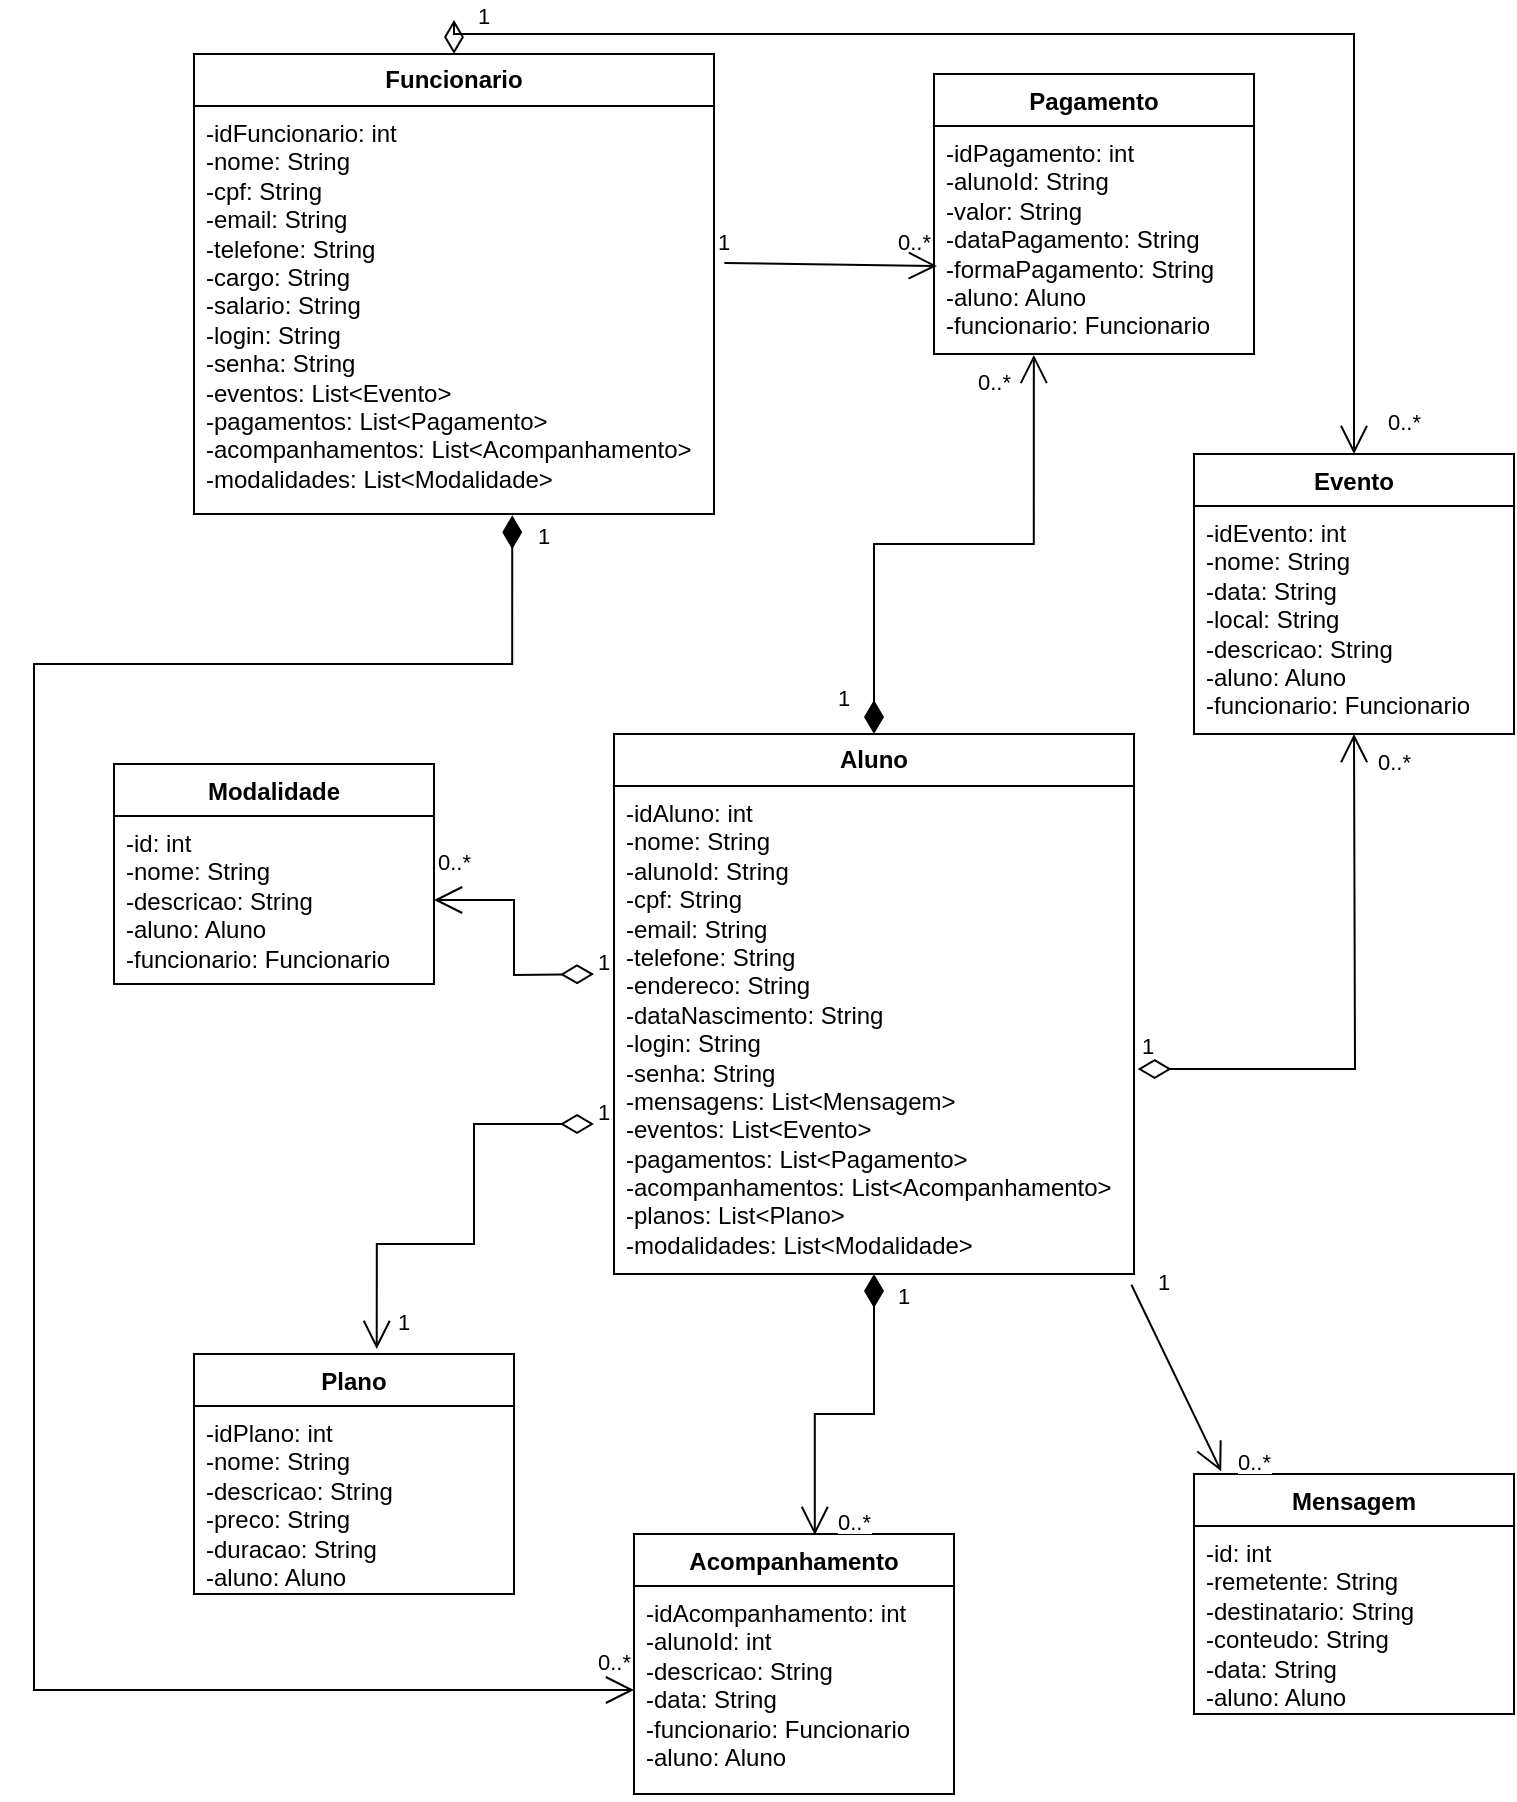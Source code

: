 <mxfile version="27.1.6">
  <diagram name="Página-1" id="Scu59JpWnJJZ3ueE6EMM">
    <mxGraphModel grid="1" page="1" gridSize="10" guides="1" tooltips="1" connect="1" arrows="1" fold="1" pageScale="1" pageWidth="3300" pageHeight="4681" math="0" shadow="0">
      <root>
        <mxCell id="0" />
        <mxCell id="1" parent="0" />
        <mxCell id="kSgaiTKBvOXbdOTv3FqE-1" value="&lt;span style=&quot;font-weight: 700;&quot;&gt;Aluno&lt;/span&gt;" style="swimlane;fontStyle=0;childLayout=stackLayout;horizontal=1;startSize=26;fillColor=none;horizontalStack=0;resizeParent=1;resizeParentMax=0;resizeLast=0;collapsible=1;marginBottom=0;whiteSpace=wrap;html=1;" vertex="1" parent="1">
          <mxGeometry x="-2380" y="1040" width="260" height="270" as="geometry" />
        </mxCell>
        <mxCell id="8Mpb3pGYkRyZEZBkAVBa-14" value="1" style="endArrow=open;html=1;endSize=12;startArrow=diamondThin;startSize=14;startFill=0;edgeStyle=orthogonalEdgeStyle;align=left;verticalAlign=bottom;rounded=0;exitX=1.007;exitY=0.58;exitDx=0;exitDy=0;exitPerimeter=0;" edge="1" parent="kSgaiTKBvOXbdOTv3FqE-1" source="kSgaiTKBvOXbdOTv3FqE-2">
          <mxGeometry x="-1" y="3" relative="1" as="geometry">
            <mxPoint x="150" y="134.64" as="sourcePoint" />
            <mxPoint x="370" as="targetPoint" />
          </mxGeometry>
        </mxCell>
        <mxCell id="kSgaiTKBvOXbdOTv3FqE-2" value="&lt;div&gt;&lt;div&gt;-idAluno: int&lt;/div&gt;&lt;div&gt;-nome: String&lt;/div&gt;&lt;div&gt;-alunoId: String&lt;/div&gt;&lt;div&gt;-cpf: String&lt;/div&gt;&lt;div&gt;-email: String&lt;/div&gt;&lt;div&gt;-telefone: String&lt;/div&gt;&lt;div&gt;-endereco: String&lt;/div&gt;&lt;div&gt;-dataNascimento: String&lt;/div&gt;&lt;div&gt;-login: String&lt;/div&gt;&lt;div&gt;-senha: String&lt;/div&gt;&lt;div&gt;-mensagens: List&amp;lt;Mensagem&amp;gt;&lt;/div&gt;&lt;div&gt;-eventos: List&amp;lt;Evento&amp;gt;&lt;/div&gt;&lt;div&gt;-pagamentos: List&amp;lt;Pagamento&amp;gt;&lt;/div&gt;&lt;div&gt;-acompanhamentos: List&amp;lt;Acompanhamento&amp;gt;&lt;/div&gt;&lt;div&gt;-planos: List&amp;lt;Plano&amp;gt;&lt;/div&gt;&lt;div&gt;-modalidades: List&amp;lt;Modalidade&amp;gt;&lt;/div&gt;&lt;/div&gt;" style="text;strokeColor=none;fillColor=none;align=left;verticalAlign=top;spacingLeft=4;spacingRight=4;overflow=hidden;rotatable=0;points=[[0,0.5],[1,0.5]];portConstraint=eastwest;whiteSpace=wrap;html=1;" vertex="1" parent="kSgaiTKBvOXbdOTv3FqE-1">
          <mxGeometry y="26" width="260" height="244" as="geometry" />
        </mxCell>
        <mxCell id="kSgaiTKBvOXbdOTv3FqE-10" value="&lt;b&gt;Funcionario&lt;/b&gt;" style="swimlane;fontStyle=0;childLayout=stackLayout;horizontal=1;startSize=26;fillColor=none;horizontalStack=0;resizeParent=1;resizeParentMax=0;resizeLast=0;collapsible=1;marginBottom=0;whiteSpace=wrap;html=1;" vertex="1" parent="1">
          <mxGeometry x="-2590" y="700" width="260" height="230" as="geometry" />
        </mxCell>
        <mxCell id="kSgaiTKBvOXbdOTv3FqE-11" value="&lt;div&gt;-idFuncionario: int&lt;/div&gt;&lt;div&gt;-nome: String&lt;/div&gt;&lt;div&gt;-cpf: String&lt;/div&gt;&lt;div&gt;-email: String&lt;/div&gt;&lt;div&gt;-telefone: String&lt;/div&gt;&lt;div&gt;-cargo: String&lt;/div&gt;&lt;div&gt;-salario: String&lt;/div&gt;&lt;div&gt;-login: String&lt;/div&gt;&lt;div&gt;-senha: String&lt;/div&gt;&lt;div&gt;-eventos: List&amp;lt;Evento&amp;gt;&lt;/div&gt;&lt;div&gt;-pagamentos: List&amp;lt;Pagamento&amp;gt;&lt;/div&gt;&lt;div&gt;-acompanhamentos: List&amp;lt;Acompanhamento&amp;gt;&lt;/div&gt;&lt;div&gt;-modalidades: List&amp;lt;Modalidade&amp;gt;&lt;/div&gt;" style="text;strokeColor=none;fillColor=none;align=left;verticalAlign=top;spacingLeft=4;spacingRight=4;overflow=hidden;rotatable=0;points=[[0,0.5],[1,0.5]];portConstraint=eastwest;whiteSpace=wrap;html=1;" vertex="1" parent="kSgaiTKBvOXbdOTv3FqE-10">
          <mxGeometry y="26" width="260" height="204" as="geometry" />
        </mxCell>
        <mxCell id="kSgaiTKBvOXbdOTv3FqE-14" value="Mensagem" style="swimlane;fontStyle=1;align=center;verticalAlign=top;childLayout=stackLayout;horizontal=1;startSize=26;horizontalStack=0;resizeParent=1;resizeParentMax=0;resizeLast=0;collapsible=1;marginBottom=0;whiteSpace=wrap;html=1;" vertex="1" parent="1">
          <mxGeometry x="-2090" y="1410" width="160" height="120" as="geometry" />
        </mxCell>
        <mxCell id="kSgaiTKBvOXbdOTv3FqE-15" value="&lt;div&gt;-id: int&lt;/div&gt;&lt;div&gt;-remetente: String&lt;/div&gt;&lt;div&gt;-destinatario: String&lt;/div&gt;&lt;div&gt;-conteudo: String&lt;/div&gt;&lt;div&gt;-data: String&lt;/div&gt;&lt;div&gt;-aluno: Aluno&lt;/div&gt;" style="text;strokeColor=none;fillColor=none;align=left;verticalAlign=top;spacingLeft=4;spacingRight=4;overflow=hidden;rotatable=0;points=[[0,0.5],[1,0.5]];portConstraint=eastwest;whiteSpace=wrap;html=1;" vertex="1" parent="kSgaiTKBvOXbdOTv3FqE-14">
          <mxGeometry y="26" width="160" height="94" as="geometry" />
        </mxCell>
        <mxCell id="kSgaiTKBvOXbdOTv3FqE-19" value="Evento" style="swimlane;fontStyle=1;align=center;verticalAlign=top;childLayout=stackLayout;horizontal=1;startSize=26;horizontalStack=0;resizeParent=1;resizeParentMax=0;resizeLast=0;collapsible=1;marginBottom=0;whiteSpace=wrap;html=1;" vertex="1" parent="1">
          <mxGeometry x="-2090" y="900" width="160" height="140" as="geometry" />
        </mxCell>
        <mxCell id="kSgaiTKBvOXbdOTv3FqE-20" value="&lt;div&gt;-idEvento: int&lt;/div&gt;&lt;div&gt;-nome: String&lt;/div&gt;&lt;div&gt;-data: String&lt;/div&gt;&lt;div&gt;-local: String&lt;/div&gt;&lt;div&gt;-descricao: String&lt;/div&gt;&lt;div&gt;-aluno: Aluno&lt;/div&gt;&lt;div&gt;-funcionario: Funcionario&lt;/div&gt;" style="text;strokeColor=none;fillColor=none;align=left;verticalAlign=top;spacingLeft=4;spacingRight=4;overflow=hidden;rotatable=0;points=[[0,0.5],[1,0.5]];portConstraint=eastwest;whiteSpace=wrap;html=1;" vertex="1" parent="kSgaiTKBvOXbdOTv3FqE-19">
          <mxGeometry y="26" width="160" height="114" as="geometry" />
        </mxCell>
        <mxCell id="kSgaiTKBvOXbdOTv3FqE-24" value="Pagamento" style="swimlane;fontStyle=1;align=center;verticalAlign=top;childLayout=stackLayout;horizontal=1;startSize=26;horizontalStack=0;resizeParent=1;resizeParentMax=0;resizeLast=0;collapsible=1;marginBottom=0;whiteSpace=wrap;html=1;" vertex="1" parent="1">
          <mxGeometry x="-2220" y="710" width="160" height="140" as="geometry" />
        </mxCell>
        <mxCell id="kSgaiTKBvOXbdOTv3FqE-25" value="&lt;div&gt;-idPagamento: int&lt;/div&gt;&lt;div&gt;-alunoId: String&lt;/div&gt;&lt;div&gt;-valor: String&lt;/div&gt;&lt;div&gt;-dataPagamento: String&lt;/div&gt;&lt;div&gt;-formaPagamento: String&lt;/div&gt;&lt;div&gt;-aluno: Aluno&lt;/div&gt;&lt;div&gt;-funcionario: Funcionario&lt;/div&gt;" style="text;strokeColor=none;fillColor=none;align=left;verticalAlign=top;spacingLeft=4;spacingRight=4;overflow=hidden;rotatable=0;points=[[0,0.5],[1,0.5]];portConstraint=eastwest;whiteSpace=wrap;html=1;" vertex="1" parent="kSgaiTKBvOXbdOTv3FqE-24">
          <mxGeometry y="26" width="160" height="114" as="geometry" />
        </mxCell>
        <mxCell id="kSgaiTKBvOXbdOTv3FqE-28" value="Modalidade" style="swimlane;fontStyle=1;align=center;verticalAlign=top;childLayout=stackLayout;horizontal=1;startSize=26;horizontalStack=0;resizeParent=1;resizeParentMax=0;resizeLast=0;collapsible=1;marginBottom=0;whiteSpace=wrap;html=1;" vertex="1" parent="1">
          <mxGeometry x="-2630" y="1055" width="160" height="110" as="geometry" />
        </mxCell>
        <mxCell id="kSgaiTKBvOXbdOTv3FqE-29" value="&lt;div&gt;-id: int&lt;/div&gt;&lt;div&gt;-nome: String&lt;/div&gt;&lt;div&gt;-descricao: String&lt;/div&gt;&lt;div&gt;-aluno: Aluno&lt;/div&gt;&lt;div&gt;-funcionario: Funcionario&lt;/div&gt;" style="text;strokeColor=none;fillColor=none;align=left;verticalAlign=top;spacingLeft=4;spacingRight=4;overflow=hidden;rotatable=0;points=[[0,0.5],[1,0.5]];portConstraint=eastwest;whiteSpace=wrap;html=1;" vertex="1" parent="kSgaiTKBvOXbdOTv3FqE-28">
          <mxGeometry y="26" width="160" height="84" as="geometry" />
        </mxCell>
        <mxCell id="kSgaiTKBvOXbdOTv3FqE-32" value="Plano" style="swimlane;fontStyle=1;align=center;verticalAlign=top;childLayout=stackLayout;horizontal=1;startSize=26;horizontalStack=0;resizeParent=1;resizeParentMax=0;resizeLast=0;collapsible=1;marginBottom=0;whiteSpace=wrap;html=1;" vertex="1" parent="1">
          <mxGeometry x="-2590" y="1350" width="160" height="120" as="geometry" />
        </mxCell>
        <mxCell id="kSgaiTKBvOXbdOTv3FqE-33" value="&lt;div&gt;-idPlano: int&lt;/div&gt;&lt;div&gt;-nome: String&lt;/div&gt;&lt;div&gt;-descricao: String&lt;/div&gt;&lt;div&gt;-preco: String&lt;/div&gt;&lt;div&gt;-duracao: String&lt;/div&gt;&lt;div&gt;-aluno: Aluno&lt;/div&gt;" style="text;strokeColor=none;fillColor=none;align=left;verticalAlign=top;spacingLeft=4;spacingRight=4;overflow=hidden;rotatable=0;points=[[0,0.5],[1,0.5]];portConstraint=eastwest;whiteSpace=wrap;html=1;" vertex="1" parent="kSgaiTKBvOXbdOTv3FqE-32">
          <mxGeometry y="26" width="160" height="94" as="geometry" />
        </mxCell>
        <mxCell id="kSgaiTKBvOXbdOTv3FqE-36" value="Acompanhamento" style="swimlane;fontStyle=1;align=center;verticalAlign=top;childLayout=stackLayout;horizontal=1;startSize=26;horizontalStack=0;resizeParent=1;resizeParentMax=0;resizeLast=0;collapsible=1;marginBottom=0;whiteSpace=wrap;html=1;" vertex="1" parent="1">
          <mxGeometry x="-2370" y="1440" width="160" height="130" as="geometry" />
        </mxCell>
        <mxCell id="kSgaiTKBvOXbdOTv3FqE-37" value="&lt;div&gt;-idAcompanhamento: int&lt;/div&gt;&lt;div&gt;-alunoId: int&amp;nbsp;&lt;/div&gt;&lt;div&gt;-descricao: String&lt;/div&gt;&lt;div&gt;-data: String&lt;/div&gt;&lt;div&gt;-funcionario: Funcionario&lt;/div&gt;&lt;div&gt;-aluno: Aluno&lt;/div&gt;" style="text;strokeColor=none;fillColor=none;align=left;verticalAlign=top;spacingLeft=4;spacingRight=4;overflow=hidden;rotatable=0;points=[[0,0.5],[1,0.5]];portConstraint=eastwest;whiteSpace=wrap;html=1;" vertex="1" parent="kSgaiTKBvOXbdOTv3FqE-36">
          <mxGeometry y="26" width="160" height="104" as="geometry" />
        </mxCell>
        <mxCell id="8Mpb3pGYkRyZEZBkAVBa-1" value="1" style="endArrow=open;html=1;endSize=12;startArrow=diamondThin;startSize=14;startFill=1;edgeStyle=orthogonalEdgeStyle;align=left;verticalAlign=bottom;rounded=0;exitX=0.5;exitY=0;exitDx=0;exitDy=0;entryX=0.312;entryY=1.004;entryDx=0;entryDy=0;entryPerimeter=0;" edge="1" parent="1" source="kSgaiTKBvOXbdOTv3FqE-1" target="kSgaiTKBvOXbdOTv3FqE-25">
          <mxGeometry x="-0.928" y="20" relative="1" as="geometry">
            <mxPoint x="-2440" y="1270" as="sourcePoint" />
            <mxPoint x="-2280" y="1270" as="targetPoint" />
            <mxPoint as="offset" />
          </mxGeometry>
        </mxCell>
        <mxCell id="8Mpb3pGYkRyZEZBkAVBa-3" value="&lt;span style=&quot;font-size: 11px; text-wrap-mode: nowrap; background-color: rgb(255, 255, 255);&quot;&gt;0..*&lt;/span&gt;" style="text;whiteSpace=wrap;html=1;" vertex="1" parent="1">
          <mxGeometry x="-2200" y="850" width="10" height="20" as="geometry" />
        </mxCell>
        <mxCell id="8Mpb3pGYkRyZEZBkAVBa-5" value="1" style="endArrow=open;html=1;endSize=12;startArrow=diamondThin;startSize=14;startFill=1;edgeStyle=orthogonalEdgeStyle;align=left;verticalAlign=bottom;rounded=0;entryX=0.565;entryY=0.004;entryDx=0;entryDy=0;entryPerimeter=0;exitX=0.5;exitY=1;exitDx=0;exitDy=0;exitPerimeter=0;" edge="1" parent="1" source="kSgaiTKBvOXbdOTv3FqE-2" target="kSgaiTKBvOXbdOTv3FqE-36">
          <mxGeometry x="-0.75" y="10" relative="1" as="geometry">
            <mxPoint x="-2370" y="1250" as="sourcePoint" />
            <mxPoint x="-2210" y="1250" as="targetPoint" />
            <Array as="points">
              <mxPoint x="-2250" y="1380" />
              <mxPoint x="-2280" y="1380" />
            </Array>
            <mxPoint as="offset" />
          </mxGeometry>
        </mxCell>
        <mxCell id="8Mpb3pGYkRyZEZBkAVBa-6" value="&lt;span style=&quot;color: rgb(0, 0, 0); font-family: Helvetica; font-size: 11px; font-style: normal; font-variant-ligatures: normal; font-variant-caps: normal; font-weight: 400; letter-spacing: normal; orphans: 2; text-align: left; text-indent: 0px; text-transform: none; widows: 2; word-spacing: 0px; -webkit-text-stroke-width: 0px; white-space: nowrap; background-color: rgb(255, 255, 255); text-decoration-thickness: initial; text-decoration-style: initial; text-decoration-color: initial; float: none; display: inline !important;&quot;&gt;0..*&lt;/span&gt;" style="text;whiteSpace=wrap;html=1;" vertex="1" parent="1">
          <mxGeometry x="-2270" y="1420" width="20" height="20" as="geometry" />
        </mxCell>
        <mxCell id="8Mpb3pGYkRyZEZBkAVBa-9" value="&lt;span style=&quot;color: rgb(0, 0, 0); font-family: Helvetica; font-size: 11px; font-style: normal; font-variant-ligatures: normal; font-variant-caps: normal; font-weight: 400; letter-spacing: normal; orphans: 2; text-align: left; text-indent: 0px; text-transform: none; widows: 2; word-spacing: 0px; -webkit-text-stroke-width: 0px; white-space: nowrap; background-color: rgb(255, 255, 255); text-decoration-thickness: initial; text-decoration-style: initial; text-decoration-color: initial; float: none; display: inline !important;&quot;&gt;0..*&lt;/span&gt;" style="text;whiteSpace=wrap;html=1;" vertex="1" parent="1">
          <mxGeometry x="-2000" y="1040" width="20" height="20" as="geometry" />
        </mxCell>
        <mxCell id="8Mpb3pGYkRyZEZBkAVBa-12" value="&lt;span style=&quot;color: rgb(0, 0, 0); font-family: Helvetica; font-size: 11px; font-style: normal; font-variant-ligatures: normal; font-variant-caps: normal; font-weight: 400; letter-spacing: normal; orphans: 2; text-align: left; text-indent: 0px; text-transform: none; widows: 2; word-spacing: 0px; -webkit-text-stroke-width: 0px; white-space: nowrap; background-color: rgb(255, 255, 255); text-decoration-thickness: initial; text-decoration-style: initial; text-decoration-color: initial; float: none; display: inline !important;&quot;&gt;1&lt;/span&gt;" style="text;whiteSpace=wrap;html=1;" vertex="1" parent="1">
          <mxGeometry x="-2490" y="1320" width="20" height="20" as="geometry" />
        </mxCell>
        <mxCell id="8Mpb3pGYkRyZEZBkAVBa-13" value="1" style="endArrow=open;html=1;endSize=12;startArrow=diamondThin;startSize=14;startFill=0;edgeStyle=orthogonalEdgeStyle;align=left;verticalAlign=bottom;rounded=0;exitX=1;exitY=0.75;exitDx=0;exitDy=0;entryX=0.571;entryY=-0.021;entryDx=0;entryDy=0;entryPerimeter=0;" edge="1" parent="1" target="kSgaiTKBvOXbdOTv3FqE-32">
          <mxGeometry x="-1" y="3" relative="1" as="geometry">
            <mxPoint x="-2390" y="1235" as="sourcePoint" />
            <mxPoint x="-2190" y="1050" as="targetPoint" />
            <Array as="points">
              <mxPoint x="-2450" y="1235" />
              <mxPoint x="-2450" y="1295" />
              <mxPoint x="-2499" y="1295" />
            </Array>
          </mxGeometry>
        </mxCell>
        <mxCell id="8Mpb3pGYkRyZEZBkAVBa-16" value="1" style="endArrow=open;html=1;endSize=12;startArrow=diamondThin;startSize=14;startFill=0;edgeStyle=orthogonalEdgeStyle;align=left;verticalAlign=bottom;rounded=0;entryX=1;entryY=0.5;entryDx=0;entryDy=0;" edge="1" parent="1" target="kSgaiTKBvOXbdOTv3FqE-29">
          <mxGeometry x="-1" y="3" relative="1" as="geometry">
            <mxPoint x="-2390" y="1160" as="sourcePoint" />
            <mxPoint x="-2260" y="1210" as="targetPoint" />
          </mxGeometry>
        </mxCell>
        <mxCell id="8Mpb3pGYkRyZEZBkAVBa-17" value="&lt;span style=&quot;color: rgb(0, 0, 0); font-family: Helvetica; font-size: 11px; font-style: normal; font-variant-ligatures: normal; font-variant-caps: normal; font-weight: 400; letter-spacing: normal; orphans: 2; text-align: left; text-indent: 0px; text-transform: none; widows: 2; word-spacing: 0px; -webkit-text-stroke-width: 0px; white-space: nowrap; background-color: rgb(255, 255, 255); text-decoration-thickness: initial; text-decoration-style: initial; text-decoration-color: initial; float: none; display: inline !important;&quot;&gt;0..*&lt;/span&gt;" style="text;whiteSpace=wrap;html=1;" vertex="1" parent="1">
          <mxGeometry x="-2470" y="1090" width="20" height="20" as="geometry" />
        </mxCell>
        <mxCell id="8Mpb3pGYkRyZEZBkAVBa-21" value="&lt;span style=&quot;color: rgb(0, 0, 0); font-family: Helvetica; font-size: 11px; font-style: normal; font-variant-ligatures: normal; font-variant-caps: normal; font-weight: 400; letter-spacing: normal; orphans: 2; text-align: left; text-indent: 0px; text-transform: none; widows: 2; word-spacing: 0px; -webkit-text-stroke-width: 0px; white-space: nowrap; background-color: rgb(255, 255, 255); text-decoration-thickness: initial; text-decoration-style: initial; text-decoration-color: initial; display: inline !important; float: none;&quot;&gt;1&lt;/span&gt;" style="text;whiteSpace=wrap;html=1;" vertex="1" parent="1">
          <mxGeometry x="-2330" y="780" width="20" height="20" as="geometry" />
        </mxCell>
        <mxCell id="8Mpb3pGYkRyZEZBkAVBa-22" value="&lt;span style=&quot;color: rgb(0, 0, 0); font-family: Helvetica; font-size: 11px; font-style: normal; font-variant-ligatures: normal; font-variant-caps: normal; font-weight: 400; letter-spacing: normal; orphans: 2; text-align: left; text-indent: 0px; text-transform: none; widows: 2; word-spacing: 0px; -webkit-text-stroke-width: 0px; white-space: nowrap; background-color: rgb(255, 255, 255); text-decoration-thickness: initial; text-decoration-style: initial; text-decoration-color: initial; float: none; display: inline !important;&quot;&gt;0..*&lt;/span&gt;" style="text;whiteSpace=wrap;html=1;" vertex="1" parent="1">
          <mxGeometry x="-2240" y="780" width="20" height="20" as="geometry" />
        </mxCell>
        <mxCell id="8Mpb3pGYkRyZEZBkAVBa-23" value="" style="endArrow=open;endFill=1;endSize=12;html=1;rounded=0;exitX=1.02;exitY=0.385;exitDx=0;exitDy=0;exitPerimeter=0;entryX=0.009;entryY=0.614;entryDx=0;entryDy=0;entryPerimeter=0;" edge="1" parent="1" source="kSgaiTKBvOXbdOTv3FqE-11" target="kSgaiTKBvOXbdOTv3FqE-25">
          <mxGeometry width="160" relative="1" as="geometry">
            <mxPoint x="-2370" y="1140" as="sourcePoint" />
            <mxPoint x="-2210" y="1140" as="targetPoint" />
          </mxGeometry>
        </mxCell>
        <mxCell id="8Mpb3pGYkRyZEZBkAVBa-25" value="1" style="endArrow=open;html=1;endSize=12;startArrow=diamondThin;startSize=14;startFill=1;edgeStyle=orthogonalEdgeStyle;align=left;verticalAlign=bottom;rounded=0;exitX=0.612;exitY=1.003;exitDx=0;exitDy=0;exitPerimeter=0;entryX=0;entryY=0.5;entryDx=0;entryDy=0;" edge="1" parent="1" source="kSgaiTKBvOXbdOTv3FqE-11" target="kSgaiTKBvOXbdOTv3FqE-37">
          <mxGeometry x="-0.966" y="11" relative="1" as="geometry">
            <mxPoint x="-2350" y="1080" as="sourcePoint" />
            <mxPoint x="-2190" y="1080" as="targetPoint" />
            <Array as="points">
              <mxPoint x="-2431" y="1005" />
              <mxPoint x="-2670" y="1005" />
              <mxPoint x="-2670" y="1518" />
            </Array>
            <mxPoint as="offset" />
          </mxGeometry>
        </mxCell>
        <mxCell id="8Mpb3pGYkRyZEZBkAVBa-26" value="&lt;span style=&quot;color: rgb(0, 0, 0); font-family: Helvetica; font-size: 11px; font-style: normal; font-variant-ligatures: normal; font-variant-caps: normal; font-weight: 400; letter-spacing: normal; orphans: 2; text-align: left; text-indent: 0px; text-transform: none; widows: 2; word-spacing: 0px; -webkit-text-stroke-width: 0px; white-space: nowrap; background-color: rgb(255, 255, 255); text-decoration-thickness: initial; text-decoration-style: initial; text-decoration-color: initial; float: none; display: inline !important;&quot;&gt;0..*&lt;/span&gt;" style="text;whiteSpace=wrap;html=1;" vertex="1" parent="1">
          <mxGeometry x="-2390" y="1490" width="20" height="20" as="geometry" />
        </mxCell>
        <mxCell id="8Mpb3pGYkRyZEZBkAVBa-27" value="1" style="endArrow=open;html=1;endSize=12;startArrow=diamondThin;startSize=14;startFill=0;edgeStyle=orthogonalEdgeStyle;align=left;verticalAlign=bottom;rounded=0;exitX=0.5;exitY=0;exitDx=0;exitDy=0;entryX=0.5;entryY=0;entryDx=0;entryDy=0;" edge="1" parent="1" source="kSgaiTKBvOXbdOTv3FqE-10" target="kSgaiTKBvOXbdOTv3FqE-19">
          <mxGeometry x="-0.94" relative="1" as="geometry">
            <mxPoint x="-2370" y="1160" as="sourcePoint" />
            <mxPoint x="-2210" y="1160" as="targetPoint" />
            <mxPoint as="offset" />
          </mxGeometry>
        </mxCell>
        <mxCell id="8Mpb3pGYkRyZEZBkAVBa-28" value="&lt;span style=&quot;font-size: 11px; text-wrap-mode: nowrap; background-color: rgb(255, 255, 255);&quot;&gt;0..*&lt;/span&gt;" style="text;whiteSpace=wrap;html=1;" vertex="1" parent="1">
          <mxGeometry x="-1995" y="870" width="10" height="20" as="geometry" />
        </mxCell>
        <mxCell id="8Mpb3pGYkRyZEZBkAVBa-31" value="" style="endArrow=open;endFill=1;endSize=12;html=1;rounded=0;exitX=0.995;exitY=1.022;exitDx=0;exitDy=0;exitPerimeter=0;entryX=0.085;entryY=-0.011;entryDx=0;entryDy=0;entryPerimeter=0;" edge="1" parent="1" source="kSgaiTKBvOXbdOTv3FqE-2" target="kSgaiTKBvOXbdOTv3FqE-14">
          <mxGeometry width="160" relative="1" as="geometry">
            <mxPoint x="-2410" y="1060" as="sourcePoint" />
            <mxPoint x="-2250" y="1060" as="targetPoint" />
          </mxGeometry>
        </mxCell>
        <mxCell id="8Mpb3pGYkRyZEZBkAVBa-32" value="&lt;span style=&quot;color: rgb(0, 0, 0); font-family: Helvetica; font-size: 11px; font-style: normal; font-variant-ligatures: normal; font-variant-caps: normal; font-weight: 400; letter-spacing: normal; orphans: 2; text-align: left; text-indent: 0px; text-transform: none; widows: 2; word-spacing: 0px; -webkit-text-stroke-width: 0px; white-space: nowrap; background-color: rgb(255, 255, 255); text-decoration-thickness: initial; text-decoration-style: initial; text-decoration-color: initial; float: none; display: inline !important;&quot;&gt;0..*&lt;/span&gt;" style="text;whiteSpace=wrap;html=1;" vertex="1" parent="1">
          <mxGeometry x="-2070" y="1390" width="20" height="20" as="geometry" />
        </mxCell>
        <mxCell id="8Mpb3pGYkRyZEZBkAVBa-33" value="&lt;span style=&quot;color: rgb(0, 0, 0); font-family: Helvetica; font-size: 11px; font-style: normal; font-variant-ligatures: normal; font-variant-caps: normal; font-weight: 400; letter-spacing: normal; orphans: 2; text-align: left; text-indent: 0px; text-transform: none; widows: 2; word-spacing: 0px; -webkit-text-stroke-width: 0px; white-space: nowrap; background-color: rgb(255, 255, 255); text-decoration-thickness: initial; text-decoration-style: initial; text-decoration-color: initial; float: none; display: inline !important;&quot;&gt;1&lt;/span&gt;" style="text;whiteSpace=wrap;html=1;" vertex="1" parent="1">
          <mxGeometry x="-2110" y="1300" width="20" height="20" as="geometry" />
        </mxCell>
      </root>
    </mxGraphModel>
  </diagram>
</mxfile>
